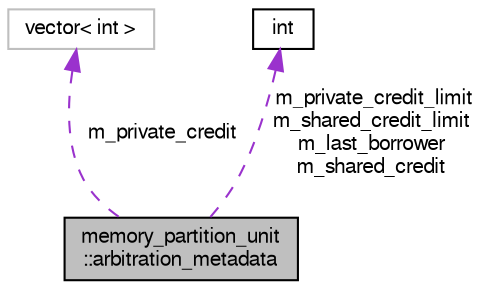 digraph "memory_partition_unit::arbitration_metadata"
{
  bgcolor="transparent";
  edge [fontname="FreeSans",fontsize="10",labelfontname="FreeSans",labelfontsize="10"];
  node [fontname="FreeSans",fontsize="10",shape=record];
  Node1 [label="memory_partition_unit\l::arbitration_metadata",height=0.2,width=0.4,color="black", fillcolor="grey75", style="filled", fontcolor="black"];
  Node2 -> Node1 [dir="back",color="darkorchid3",fontsize="10",style="dashed",label=" m_private_credit" ,fontname="FreeSans"];
  Node2 [label="vector\< int \>",height=0.2,width=0.4,color="grey75"];
  Node3 -> Node1 [dir="back",color="darkorchid3",fontsize="10",style="dashed",label=" m_private_credit_limit\nm_shared_credit_limit\nm_last_borrower\nm_shared_credit" ,fontname="FreeSans"];
  Node3 [label="int",height=0.2,width=0.4,color="black",URL="$classint.html"];
}
